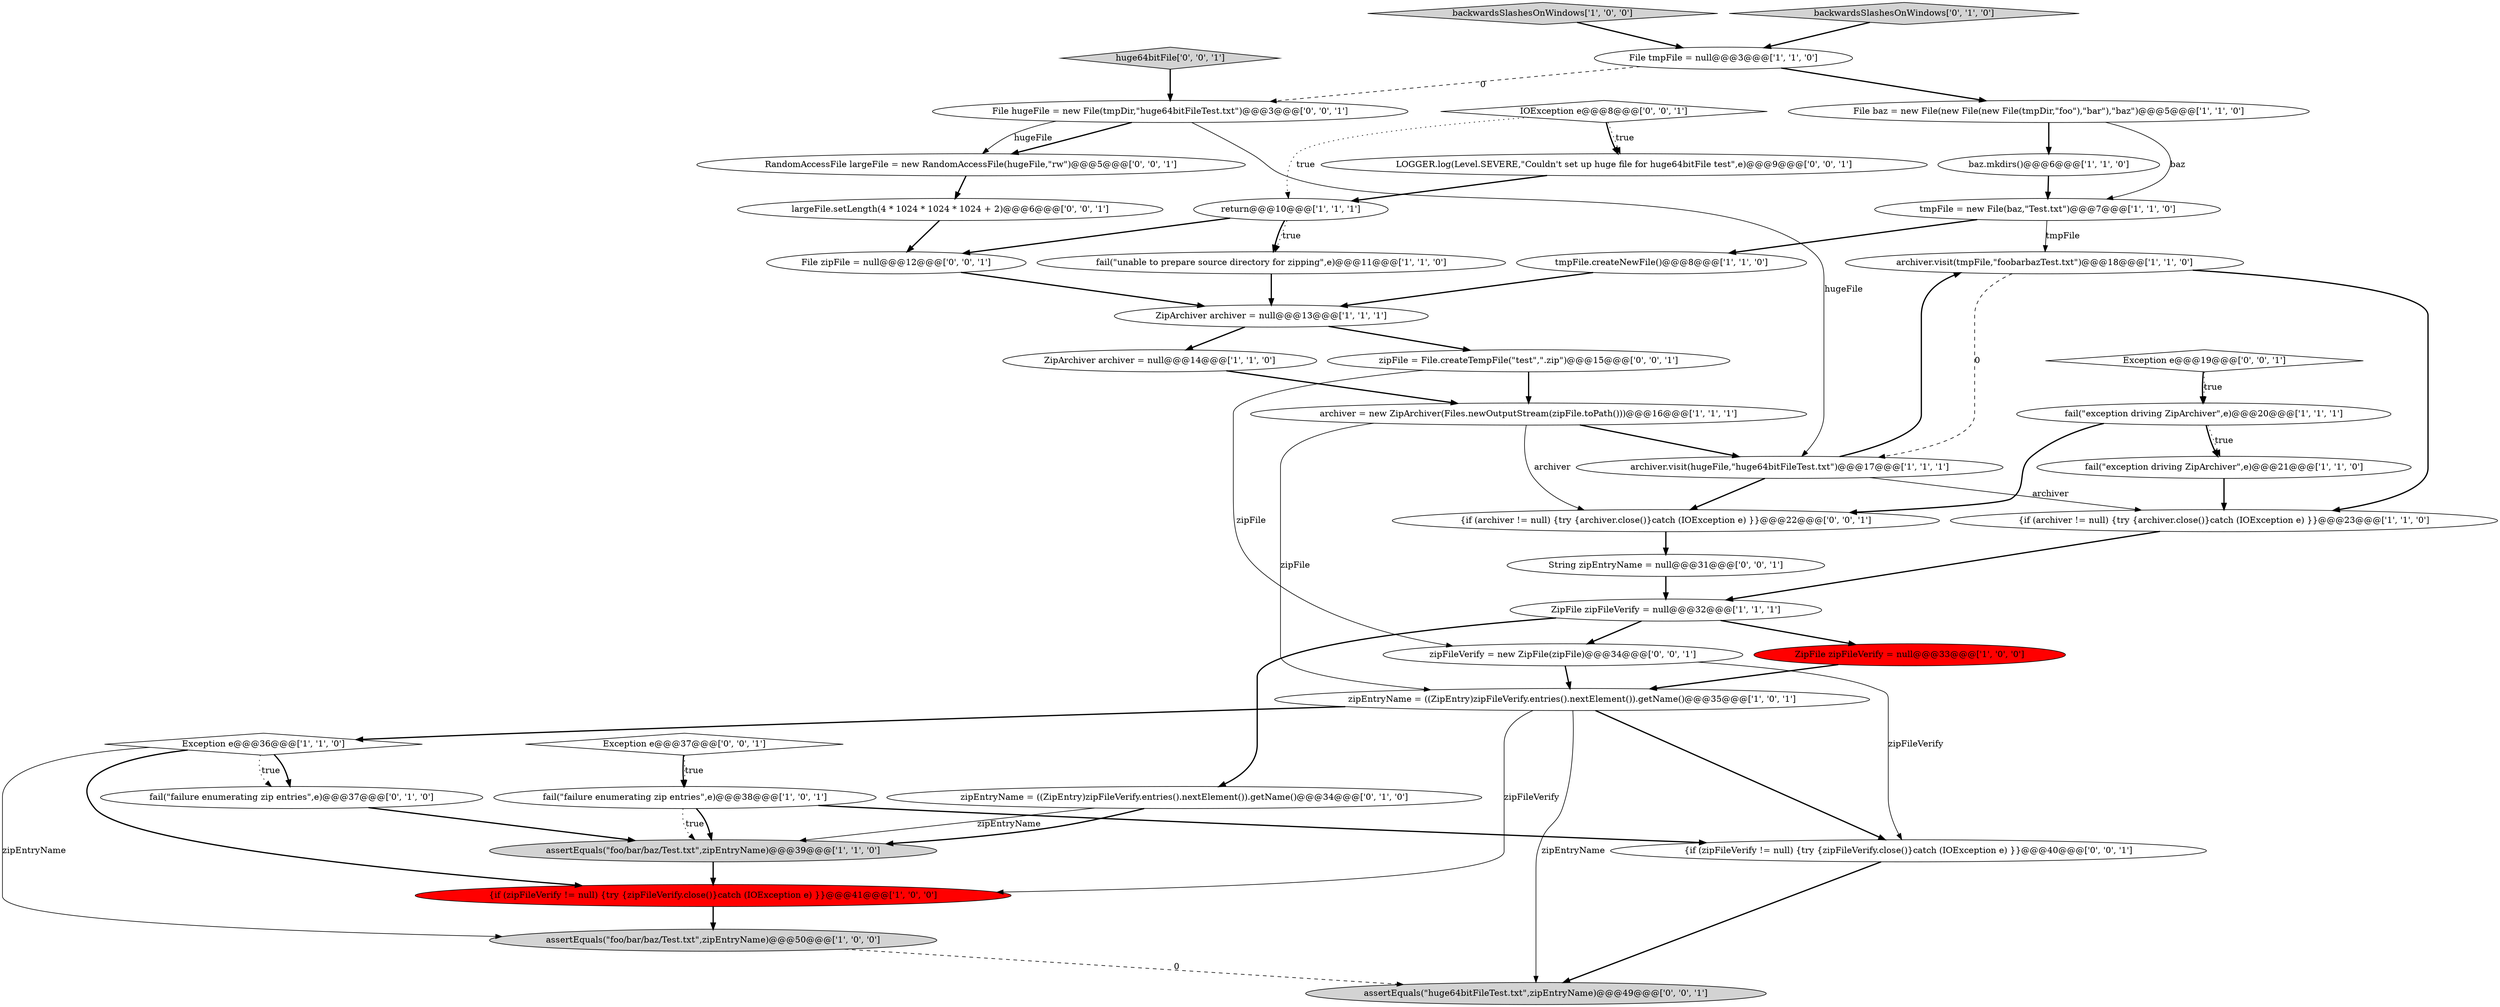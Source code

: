 digraph {
7 [style = filled, label = "archiver.visit(tmpFile,\"foo\bar\baz\Test.txt\")@@@18@@@['1', '1', '0']", fillcolor = white, shape = ellipse image = "AAA0AAABBB1BBB"];
33 [style = filled, label = "LOGGER.log(Level.SEVERE,\"Couldn't set up huge file for huge64bitFile test\",e)@@@9@@@['0', '0', '1']", fillcolor = white, shape = ellipse image = "AAA0AAABBB3BBB"];
13 [style = filled, label = "fail(\"exception driving ZipArchiver\",e)@@@21@@@['1', '1', '0']", fillcolor = white, shape = ellipse image = "AAA0AAABBB1BBB"];
28 [style = filled, label = "zipFileVerify = new ZipFile(zipFile)@@@34@@@['0', '0', '1']", fillcolor = white, shape = ellipse image = "AAA0AAABBB3BBB"];
10 [style = filled, label = "archiver.visit(hugeFile,\"huge64bitFileTest.txt\")@@@17@@@['1', '1', '1']", fillcolor = white, shape = ellipse image = "AAA0AAABBB1BBB"];
14 [style = filled, label = "zipEntryName = ((ZipEntry)zipFileVerify.entries().nextElement()).getName()@@@35@@@['1', '0', '1']", fillcolor = white, shape = ellipse image = "AAA0AAABBB1BBB"];
39 [style = filled, label = "zipFile = File.createTempFile(\"test\",\".zip\")@@@15@@@['0', '0', '1']", fillcolor = white, shape = ellipse image = "AAA0AAABBB3BBB"];
5 [style = filled, label = "tmpFile.createNewFile()@@@8@@@['1', '1', '0']", fillcolor = white, shape = ellipse image = "AAA0AAABBB1BBB"];
38 [style = filled, label = "IOException e@@@8@@@['0', '0', '1']", fillcolor = white, shape = diamond image = "AAA0AAABBB3BBB"];
4 [style = filled, label = "archiver = new ZipArchiver(Files.newOutputStream(zipFile.toPath()))@@@16@@@['1', '1', '1']", fillcolor = white, shape = ellipse image = "AAA0AAABBB1BBB"];
32 [style = filled, label = "File hugeFile = new File(tmpDir,\"huge64bitFileTest.txt\")@@@3@@@['0', '0', '1']", fillcolor = white, shape = ellipse image = "AAA0AAABBB3BBB"];
12 [style = filled, label = "fail(\"failure enumerating zip entries\",e)@@@38@@@['1', '0', '1']", fillcolor = white, shape = ellipse image = "AAA0AAABBB1BBB"];
34 [style = filled, label = "{if (zipFileVerify != null) {try {zipFileVerify.close()}catch (IOException e) }}@@@40@@@['0', '0', '1']", fillcolor = white, shape = ellipse image = "AAA0AAABBB3BBB"];
2 [style = filled, label = "backwardsSlashesOnWindows['1', '0', '0']", fillcolor = lightgray, shape = diamond image = "AAA0AAABBB1BBB"];
25 [style = filled, label = "zipEntryName = ((ZipEntry)zipFileVerify.entries().nextElement()).getName()@@@34@@@['0', '1', '0']", fillcolor = white, shape = ellipse image = "AAA0AAABBB2BBB"];
3 [style = filled, label = "File baz = new File(new File(new File(tmpDir,\"foo\"),\"bar\"),\"baz\")@@@5@@@['1', '1', '0']", fillcolor = white, shape = ellipse image = "AAA0AAABBB1BBB"];
24 [style = filled, label = "fail(\"failure enumerating zip entries\",e)@@@37@@@['0', '1', '0']", fillcolor = white, shape = ellipse image = "AAA0AAABBB2BBB"];
30 [style = filled, label = "{if (archiver != null) {try {archiver.close()}catch (IOException e) }}@@@22@@@['0', '0', '1']", fillcolor = white, shape = ellipse image = "AAA0AAABBB3BBB"];
1 [style = filled, label = "fail(\"exception driving ZipArchiver\",e)@@@20@@@['1', '1', '1']", fillcolor = white, shape = ellipse image = "AAA0AAABBB1BBB"];
21 [style = filled, label = "tmpFile = new File(baz,\"Test.txt\")@@@7@@@['1', '1', '0']", fillcolor = white, shape = ellipse image = "AAA0AAABBB1BBB"];
8 [style = filled, label = "assertEquals(\"foo/bar/baz/Test.txt\",zipEntryName)@@@39@@@['1', '1', '0']", fillcolor = lightgray, shape = ellipse image = "AAA0AAABBB1BBB"];
11 [style = filled, label = "ZipArchiver archiver = null@@@13@@@['1', '1', '1']", fillcolor = white, shape = ellipse image = "AAA0AAABBB1BBB"];
26 [style = filled, label = "backwardsSlashesOnWindows['0', '1', '0']", fillcolor = lightgray, shape = diamond image = "AAA0AAABBB2BBB"];
6 [style = filled, label = "baz.mkdirs()@@@6@@@['1', '1', '0']", fillcolor = white, shape = ellipse image = "AAA0AAABBB1BBB"];
22 [style = filled, label = "return@@@10@@@['1', '1', '1']", fillcolor = white, shape = ellipse image = "AAA0AAABBB1BBB"];
27 [style = filled, label = "File zipFile = null@@@12@@@['0', '0', '1']", fillcolor = white, shape = ellipse image = "AAA0AAABBB3BBB"];
41 [style = filled, label = "largeFile.setLength(4 * 1024 * 1024 * 1024 + 2)@@@6@@@['0', '0', '1']", fillcolor = white, shape = ellipse image = "AAA0AAABBB3BBB"];
37 [style = filled, label = "huge64bitFile['0', '0', '1']", fillcolor = lightgray, shape = diamond image = "AAA0AAABBB3BBB"];
15 [style = filled, label = "ZipArchiver archiver = null@@@14@@@['1', '1', '0']", fillcolor = white, shape = ellipse image = "AAA0AAABBB1BBB"];
20 [style = filled, label = "ZipFile zipFileVerify = null@@@33@@@['1', '0', '0']", fillcolor = red, shape = ellipse image = "AAA1AAABBB1BBB"];
35 [style = filled, label = "RandomAccessFile largeFile = new RandomAccessFile(hugeFile,\"rw\")@@@5@@@['0', '0', '1']", fillcolor = white, shape = ellipse image = "AAA0AAABBB3BBB"];
16 [style = filled, label = "{if (zipFileVerify != null) {try {zipFileVerify.close()}catch (IOException e) }}@@@41@@@['1', '0', '0']", fillcolor = red, shape = ellipse image = "AAA1AAABBB1BBB"];
23 [style = filled, label = "Exception e@@@36@@@['1', '1', '0']", fillcolor = white, shape = diamond image = "AAA0AAABBB1BBB"];
40 [style = filled, label = "Exception e@@@37@@@['0', '0', '1']", fillcolor = white, shape = diamond image = "AAA0AAABBB3BBB"];
29 [style = filled, label = "String zipEntryName = null@@@31@@@['0', '0', '1']", fillcolor = white, shape = ellipse image = "AAA0AAABBB3BBB"];
31 [style = filled, label = "assertEquals(\"huge64bitFileTest.txt\",zipEntryName)@@@49@@@['0', '0', '1']", fillcolor = lightgray, shape = ellipse image = "AAA0AAABBB3BBB"];
9 [style = filled, label = "assertEquals(\"foo/bar/baz/Test.txt\",zipEntryName)@@@50@@@['1', '0', '0']", fillcolor = lightgray, shape = ellipse image = "AAA0AAABBB1BBB"];
0 [style = filled, label = "{if (archiver != null) {try {archiver.close()}catch (IOException e) }}@@@23@@@['1', '1', '0']", fillcolor = white, shape = ellipse image = "AAA0AAABBB1BBB"];
17 [style = filled, label = "ZipFile zipFileVerify = null@@@32@@@['1', '1', '1']", fillcolor = white, shape = ellipse image = "AAA0AAABBB1BBB"];
19 [style = filled, label = "fail(\"unable to prepare source directory for zipping\",e)@@@11@@@['1', '1', '0']", fillcolor = white, shape = ellipse image = "AAA0AAABBB1BBB"];
18 [style = filled, label = "File tmpFile = null@@@3@@@['1', '1', '0']", fillcolor = white, shape = ellipse image = "AAA0AAABBB1BBB"];
36 [style = filled, label = "Exception e@@@19@@@['0', '0', '1']", fillcolor = white, shape = diamond image = "AAA0AAABBB3BBB"];
4->30 [style = solid, label="archiver"];
4->10 [style = bold, label=""];
8->16 [style = bold, label=""];
17->25 [style = bold, label=""];
18->3 [style = bold, label=""];
32->35 [style = bold, label=""];
23->16 [style = bold, label=""];
4->14 [style = solid, label="zipFile"];
29->17 [style = bold, label=""];
10->0 [style = solid, label="archiver"];
22->19 [style = dotted, label="true"];
41->27 [style = bold, label=""];
36->1 [style = dotted, label="true"];
28->34 [style = solid, label="zipFileVerify"];
22->19 [style = bold, label=""];
35->41 [style = bold, label=""];
12->8 [style = dotted, label="true"];
0->17 [style = bold, label=""];
6->21 [style = bold, label=""];
26->18 [style = bold, label=""];
3->6 [style = bold, label=""];
2->18 [style = bold, label=""];
19->11 [style = bold, label=""];
7->0 [style = bold, label=""];
20->14 [style = bold, label=""];
14->34 [style = bold, label=""];
12->34 [style = bold, label=""];
34->31 [style = bold, label=""];
38->22 [style = dotted, label="true"];
21->7 [style = solid, label="tmpFile"];
1->30 [style = bold, label=""];
10->7 [style = bold, label=""];
1->13 [style = bold, label=""];
39->4 [style = bold, label=""];
36->1 [style = bold, label=""];
30->29 [style = bold, label=""];
11->15 [style = bold, label=""];
28->14 [style = bold, label=""];
18->32 [style = dashed, label="0"];
1->13 [style = dotted, label="true"];
21->5 [style = bold, label=""];
40->12 [style = bold, label=""];
23->24 [style = bold, label=""];
17->28 [style = bold, label=""];
25->8 [style = solid, label="zipEntryName"];
9->31 [style = dashed, label="0"];
14->23 [style = bold, label=""];
22->27 [style = bold, label=""];
27->11 [style = bold, label=""];
12->8 [style = bold, label=""];
40->12 [style = dotted, label="true"];
14->16 [style = solid, label="zipFileVerify"];
15->4 [style = bold, label=""];
37->32 [style = bold, label=""];
11->39 [style = bold, label=""];
7->10 [style = dashed, label="0"];
25->8 [style = bold, label=""];
5->11 [style = bold, label=""];
14->31 [style = solid, label="zipEntryName"];
32->35 [style = solid, label="hugeFile"];
24->8 [style = bold, label=""];
39->28 [style = solid, label="zipFile"];
23->9 [style = solid, label="zipEntryName"];
38->33 [style = bold, label=""];
3->21 [style = solid, label="baz"];
10->30 [style = bold, label=""];
32->10 [style = solid, label="hugeFile"];
16->9 [style = bold, label=""];
33->22 [style = bold, label=""];
23->24 [style = dotted, label="true"];
38->33 [style = dotted, label="true"];
13->0 [style = bold, label=""];
17->20 [style = bold, label=""];
}
